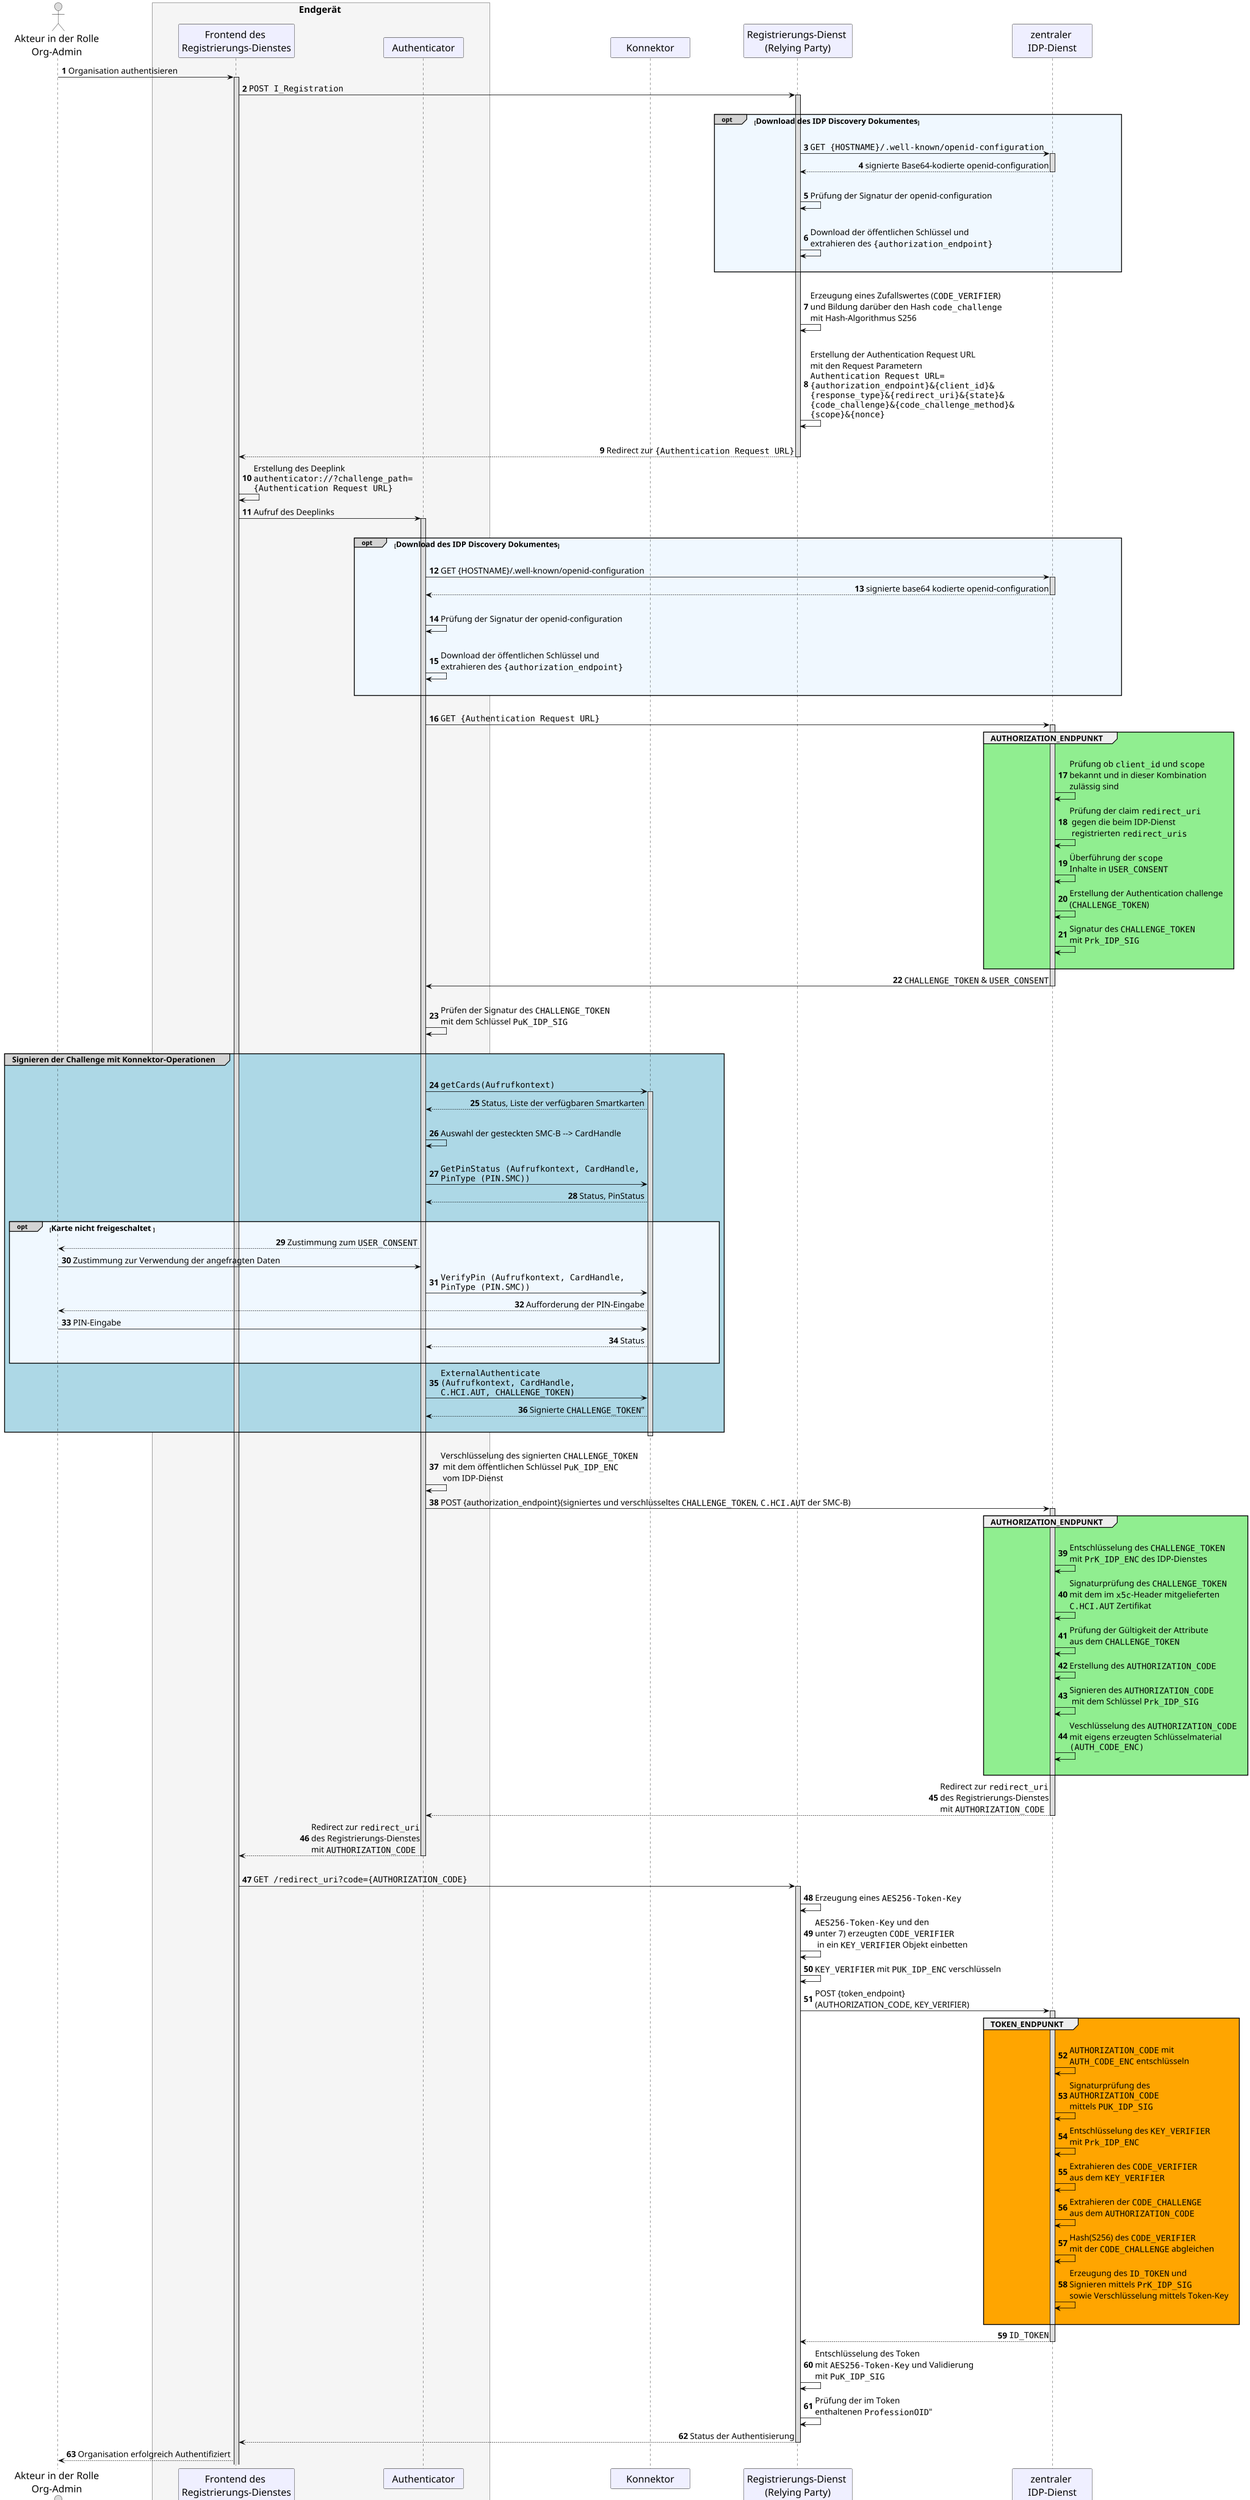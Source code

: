 @startuml
skinparam sequenceMessageAlign direction
skinparam WrapWidth 300
skinparam minClassWidth 150
skinparam BoxPadding 1
skinparam ParticipantPadding 50
skinparam sequenceReferenceHeaderBackgroundColor palegreen
scale max 2048 width

skinparam sequence {
ArrowColor black
ArrowFontSize 17
ActorBorderColor black
LifeLineBorderColor black
LifeLineBackgroundColor Gainsboro

ParticipantBorderColor Motivation
ParticipantBackgroundColor Motivation
ParticipantFontSize 20
ParticipantFontColor black
ParticipantBorderColor Black
ParticipantBackgroundColor MOTIVATION

ActorBackgroundColor Gainsboro
ActorFontColor black
ActorFontSize 20
}

autonumber

actor oa as "Akteur in der Rolle\nOrg-Admin"
  box <size:19>Endgerät</size> #WhiteSmoke
  participant wb as "Frontend des \nRegistrierungs-Dienstes"
  participant au as "Authenticator"
  end box
participant ko as "Konnektor"
participant rd as "Registrierungs-Dienst \n(Relying Party)"
participant ip as "zentraler \nIDP-Dienst"

oa -> wb: Organisation authentisieren 

 activate wb
wb -> rd:""POST I_Registration""
 |||
 activate rd
      opt#LightGrey #AliceBlue <size:16>Download des IDP Discovery Dokumentes</size>
          |||        
            rd -> ip:""GET {HOSTNAME}/.well-known/openid-configuration""
            activate ip
            ip --> rd:signierte Base64-kodierte openid-configuration 
            deactivate ip
            |||
            rd -> rd:Prüfung der Signatur der openid-configuration
            |||
            rd -> rd:Download der öffentlichen Schlüssel und \nextrahieren des ""{authorization_endpoint}""
          |||
          end
|||
rd->rd: Erzeugung eines Zufallswertes (""CODE_VERIFIER"")  \nund Bildung darüber den Hash ""code_challenge"" \nmit Hash-Algorithmus S256

     
|||
rd->rd: Erstellung der Authentication Request URL\nmit den Request Parametern \n""Authentication Request URL=""\n""{authorization_endpoint}&{client_id}&""\n""{response_type}&{redirect_uri}&{state}&""\n""{code_challenge}&{code_challenge_method}&""\n""{scope}&{nonce}""
        |||

rd --> wb: Redirect zur ""{Authentication Request URL}""
 deactivate rd

        wb -> wb: Erstellung des Deeplink \n""authenticator://?challenge_path=""\n""{Authentication Request URL}""
        wb -> au: Aufruf des Deeplinks 
        |||
        activate au        
          opt#LightGrey #AliceBlue <size:16>Download des IDP Discovery Dokumentes</size>
          |||        
            au -> ip:GET {HOSTNAME}/.well-known/openid-configuration
            activate ip
            ip --> au:signierte base64 kodierte openid-configuration 
            deactivate ip
            |||
            au -> au:Prüfung der Signatur der openid-configuration
            |||
            au -> au:Download der öffentlichen Schlüssel und \nextrahieren des ""{authorization_endpoint}""
          |||
          end
        |||
        
        au -> ip: ""GET {Authentication Request URL}""

        group #LightGreen <size:16>AUTHORIZATION_ENDPUNKT</size>
        |||
        activate ip
        ip -> ip: Prüfung ob ""client_id"" und ""scope"" \nbekannt und in dieser Kombination \nzulässig sind
        ip -> ip: Prüfung der claim ""redirect_uri"" \n gegen die beim IDP-Dienst\n registrierten ""redirect_uris""
        ip -> ip: Überführung der ""scope""\nInhalte in ""USER_CONSENT"" 
        ip -> ip: Erstellung der Authentication challenge\n(""CHALLENGE_TOKEN"")
        ip -> ip: Signatur des ""CHALLENGE_TOKEN""\nmit ""Prk_IDP_SIG""
        |||
        end
        ip -> au: ""CHALLENGE_TOKEN"" & ""USER_CONSENT""
        deactivate ip
        |||
        au -> au: Prüfen der Signatur des ""CHALLENGE_TOKEN""\nmit dem Schlüssel ""PuK_IDP_SIG""
        |||
        group#LightGrey #LightBlue <size:16>Signieren der Challenge mit Konnektor-Operationen</size>
        |||
          au -> ko: ""getCards(Aufrufkontext)""
           activate ko
          ko --> au: Status, Liste der verfügbaren Smartkarten
          |||
          au -> au: Auswahl der gesteckten SMC-B --> CardHandle
          |||
          au -> ko: ""GetPinStatus (Aufrufkontext, CardHandle,""\n""PinType (PIN.SMC))""
          ko --> au: Status, PinStatus
          |||
            opt#LightGrey #AliceBlue <size:16>Karte nicht freigeschaltet </size>
              au --> oa: Zustimmung zum ""USER_CONSENT""
              oa -> au: Zustimmung zur Verwendung der angefragten Daten
              au -> ko: ""VerifyPin (Aufrufkontext, CardHandle,""\n""PinType (PIN.SMC))""
              ko --> oa: Aufforderung der PIN-Eingabe
              oa -> ko: PIN-Eingabe
              ko --> au: Status
            |||
            end
          au -> ko: ""ExternalAuthenticate""\n""(Aufrufkontext, CardHandle,""\n""C.HCI.AUT, CHALLENGE_TOKEN)""
          ko --> au: Signierte ""CHALLENGE_TOKEN"""
        |||
        end
          deactivate ko
        |||
        au -> au: Verschlüsselung des signierten ""CHALLENGE_TOKEN""\n mit dem öffentlichen Schlüssel ""PuK_IDP_ENC""\n vom IDP-Dienst
        
        au ->ip: POST {authorization_endpoint}(signiertes und verschlüsseltes ""CHALLENGE_TOKEN"", ""C.HCI.AUT"" der SMC-B)
        activate ip
        group #LightGreen <size:16>AUTHORIZATION_ENDPUNKT</size>
        |||
        ip -> ip: Entschlüsselung des ""CHALLENGE_TOKEN""\nmit ""PrK_IDP_ENC"" des IDP-Dienstes
        ip -> ip: Signaturprüfung des ""CHALLENGE_TOKEN""\nmit dem im ""x5c""-Header mitgelieferten\n""C.HCI.AUT"" Zertifikat
        ip -> ip: Prüfung der Gültigkeit der Attribute\naus dem ""CHALLENGE_TOKEN""
        ip -> ip: Erstellung des ""AUTHORIZATION_CODE""
        ip -> ip: Signieren des ""AUTHORIZATION_CODE""\n mit dem Schlüssel ""Prk_IDP_SIG""
        ip -> ip: Veschlüsselung des ""AUTHORIZATION_CODE""\nmit eigens erzeugten Schlüsselmaterial\n""(AUTH_CODE_ENC)""
        |||
        end
        ip --> au: Redirect zur ""redirect_uri""\ndes Registrierungs-Dienstes\nmit ""AUTHORIZATION_CODE""
          deactivate ip
        au --> wb: Redirect zur ""redirect_uri""\ndes Registrierungs-Dienstes\nmit ""AUTHORIZATION_CODE""
          deactivate au
        |||
        wb -> rd: ""GET /redirect_uri?code={AUTHORIZATION_CODE}""
          activate rd
        rd -> rd: Erzeugung eines ""AES256-Token-Key""
        rd -> rd: ""AES256-Token-Key"" und den\nunter 7) erzeugten ""CODE_VERIFIER""\n in ein ""KEY_VERIFIER"" Objekt einbetten 
        rd -> rd: ""KEY_VERIFIER"" mit ""PUK_IDP_ENC"" verschlüsseln
        
        rd -> ip: POST {token_endpoint}\n(AUTHORIZATION_CODE, KEY_VERIFIER)
        group #Orange <size:16>TOKEN_ENDPUNKT</size>
         activate ip
         |||
        ip -> ip: ""AUTHORIZATION_CODE"" mit\n""AUTH_CODE_ENC"" entschlüsseln
        ip -> ip: Signaturprüfung des\n""AUTHORIZATION_CODE""\nmittels ""PUK_IDP_SIG""
        ip -> ip: Entschlüsselung des ""KEY_VERIFIER""\nmit ""Prk_IDP_ENC""
        ip -> ip: Extrahieren des ""CODE_VERIFIER""\naus dem ""KEY_VERIFIER""
        ip -> ip: Extrahieren der ""CODE_CHALLENGE""\naus dem ""AUTHORIZATION_CODE""
        ip -> ip: Hash(S256) des ""CODE_VERIFIER""\nmit der ""CODE_CHALLENGE"" abgleichen  
        ip -> ip: Erzeugung des ""ID_TOKEN"" und\nSignieren mittels ""PrK_IDP_SIG""\nsowie Verschlüsselung mittels Token-Key
        |||
        end
        ip --> rd: ""ID_TOKEN""
        deactivate ip
        rd -> rd:  Entschlüsselung des Token\nmit ""AES256-Token-Key"" und Validierung\nmit ""PuK_IDP_SIG""
        rd -> rd: Prüfung der im Token\nenthaltenen ""ProfessionOID"""
        rd --> wb: Status der Authentisierung
         deactivate rd
        wb --> oa: Organisation erfolgreich Authentifiziert
@enduml
